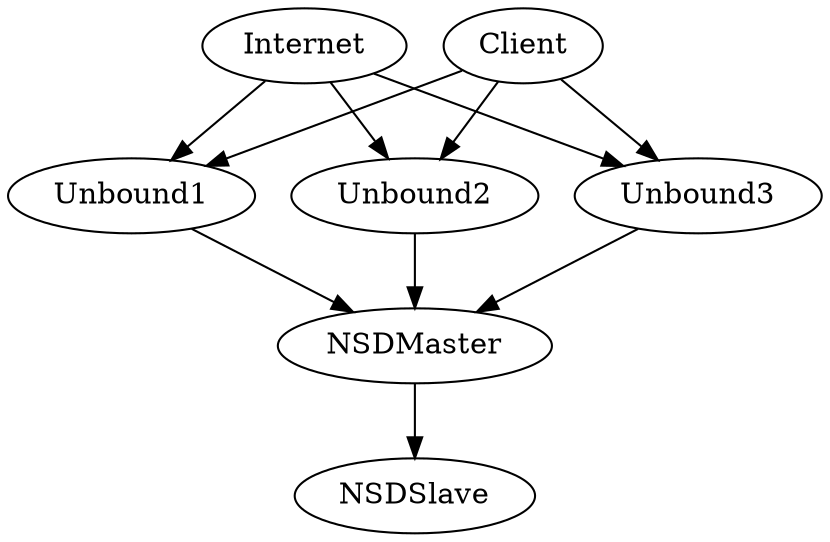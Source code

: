 digraph DNS {
	Internet -> Unbound1;
	Internet -> Unbound2;
	Internet -> Unbound3;
	NSDMaster -> NSDSlave;
	Unbound1 -> NSDMaster;
	Unbound2 -> NSDMaster;
	Unbound3 -> NSDMaster;
	Client -> Unbound1;
	Client -> Unbound2;
	Client -> Unbound3;
}
